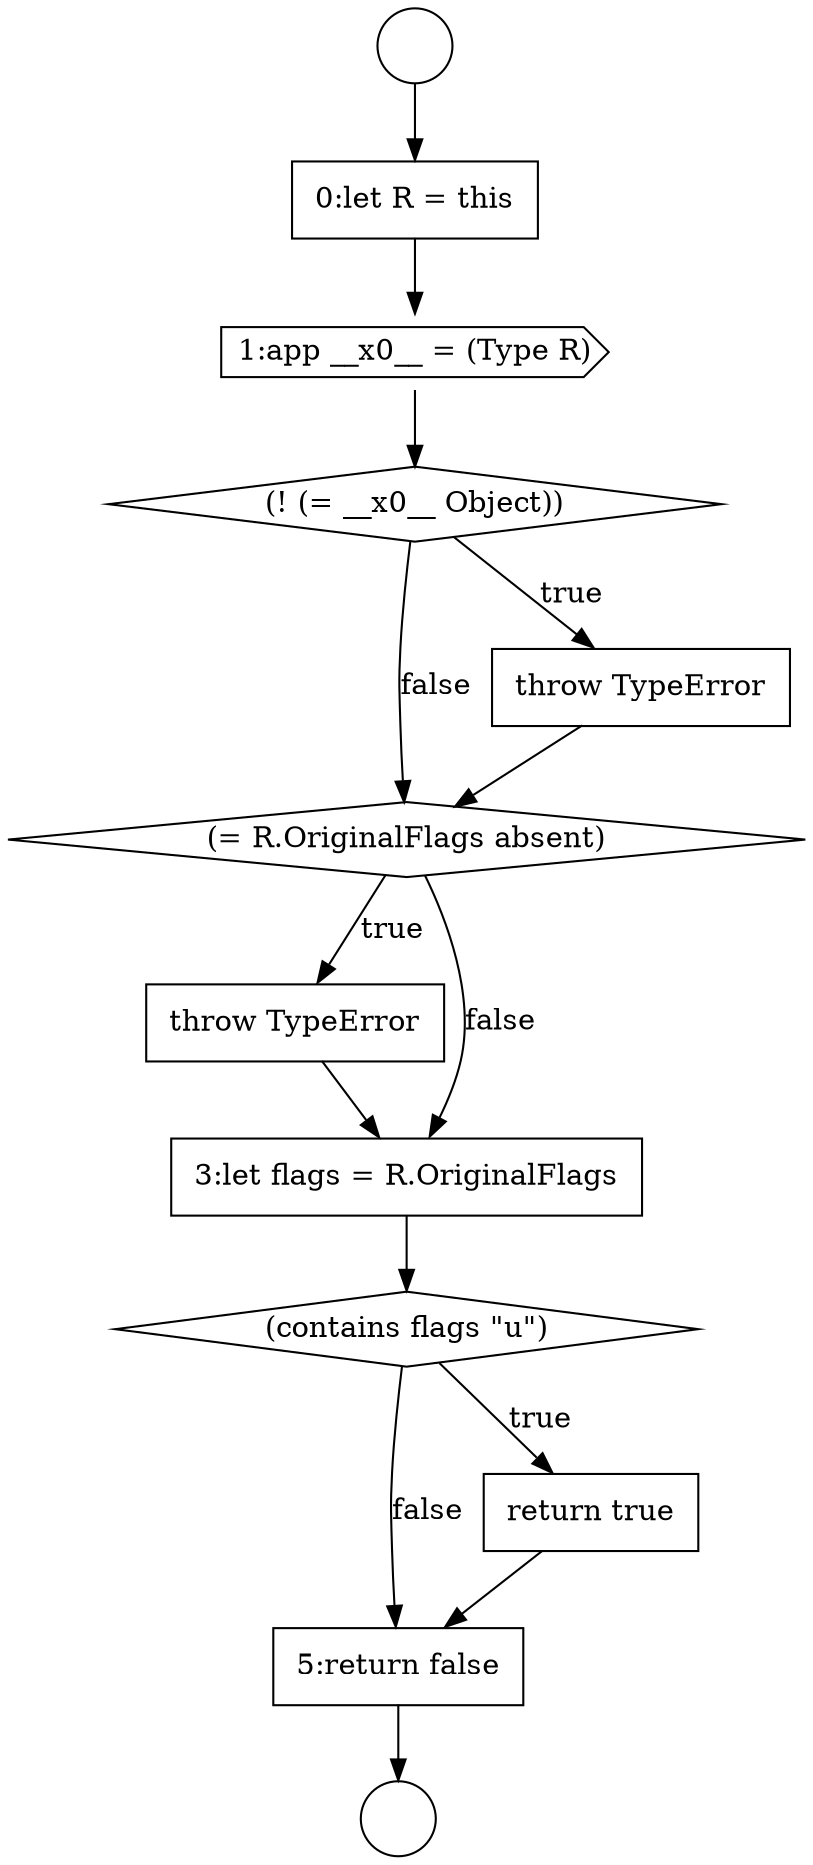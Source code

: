 digraph {
  node13095 [shape=diamond, label=<<font color="black">(! (= __x0__ Object))</font>> color="black" fillcolor="white" style=filled]
  node13098 [shape=none, margin=0, label=<<font color="black">
    <table border="0" cellborder="1" cellspacing="0" cellpadding="10">
      <tr><td align="left">throw TypeError</td></tr>
    </table>
  </font>> color="black" fillcolor="white" style=filled]
  node13091 [shape=circle label=" " color="black" fillcolor="white" style=filled]
  node13102 [shape=none, margin=0, label=<<font color="black">
    <table border="0" cellborder="1" cellspacing="0" cellpadding="10">
      <tr><td align="left">5:return false</td></tr>
    </table>
  </font>> color="black" fillcolor="white" style=filled]
  node13094 [shape=cds, label=<<font color="black">1:app __x0__ = (Type R)</font>> color="black" fillcolor="white" style=filled]
  node13099 [shape=none, margin=0, label=<<font color="black">
    <table border="0" cellborder="1" cellspacing="0" cellpadding="10">
      <tr><td align="left">3:let flags = R.OriginalFlags</td></tr>
    </table>
  </font>> color="black" fillcolor="white" style=filled]
  node13093 [shape=none, margin=0, label=<<font color="black">
    <table border="0" cellborder="1" cellspacing="0" cellpadding="10">
      <tr><td align="left">0:let R = this</td></tr>
    </table>
  </font>> color="black" fillcolor="white" style=filled]
  node13100 [shape=diamond, label=<<font color="black">(contains flags &quot;u&quot;)</font>> color="black" fillcolor="white" style=filled]
  node13097 [shape=diamond, label=<<font color="black">(= R.OriginalFlags absent)</font>> color="black" fillcolor="white" style=filled]
  node13096 [shape=none, margin=0, label=<<font color="black">
    <table border="0" cellborder="1" cellspacing="0" cellpadding="10">
      <tr><td align="left">throw TypeError</td></tr>
    </table>
  </font>> color="black" fillcolor="white" style=filled]
  node13101 [shape=none, margin=0, label=<<font color="black">
    <table border="0" cellborder="1" cellspacing="0" cellpadding="10">
      <tr><td align="left">return true</td></tr>
    </table>
  </font>> color="black" fillcolor="white" style=filled]
  node13092 [shape=circle label=" " color="black" fillcolor="white" style=filled]
  node13097 -> node13098 [label=<<font color="black">true</font>> color="black"]
  node13097 -> node13099 [label=<<font color="black">false</font>> color="black"]
  node13093 -> node13094 [ color="black"]
  node13096 -> node13097 [ color="black"]
  node13098 -> node13099 [ color="black"]
  node13100 -> node13101 [label=<<font color="black">true</font>> color="black"]
  node13100 -> node13102 [label=<<font color="black">false</font>> color="black"]
  node13099 -> node13100 [ color="black"]
  node13101 -> node13102 [ color="black"]
  node13091 -> node13093 [ color="black"]
  node13102 -> node13092 [ color="black"]
  node13095 -> node13096 [label=<<font color="black">true</font>> color="black"]
  node13095 -> node13097 [label=<<font color="black">false</font>> color="black"]
  node13094 -> node13095 [ color="black"]
}
